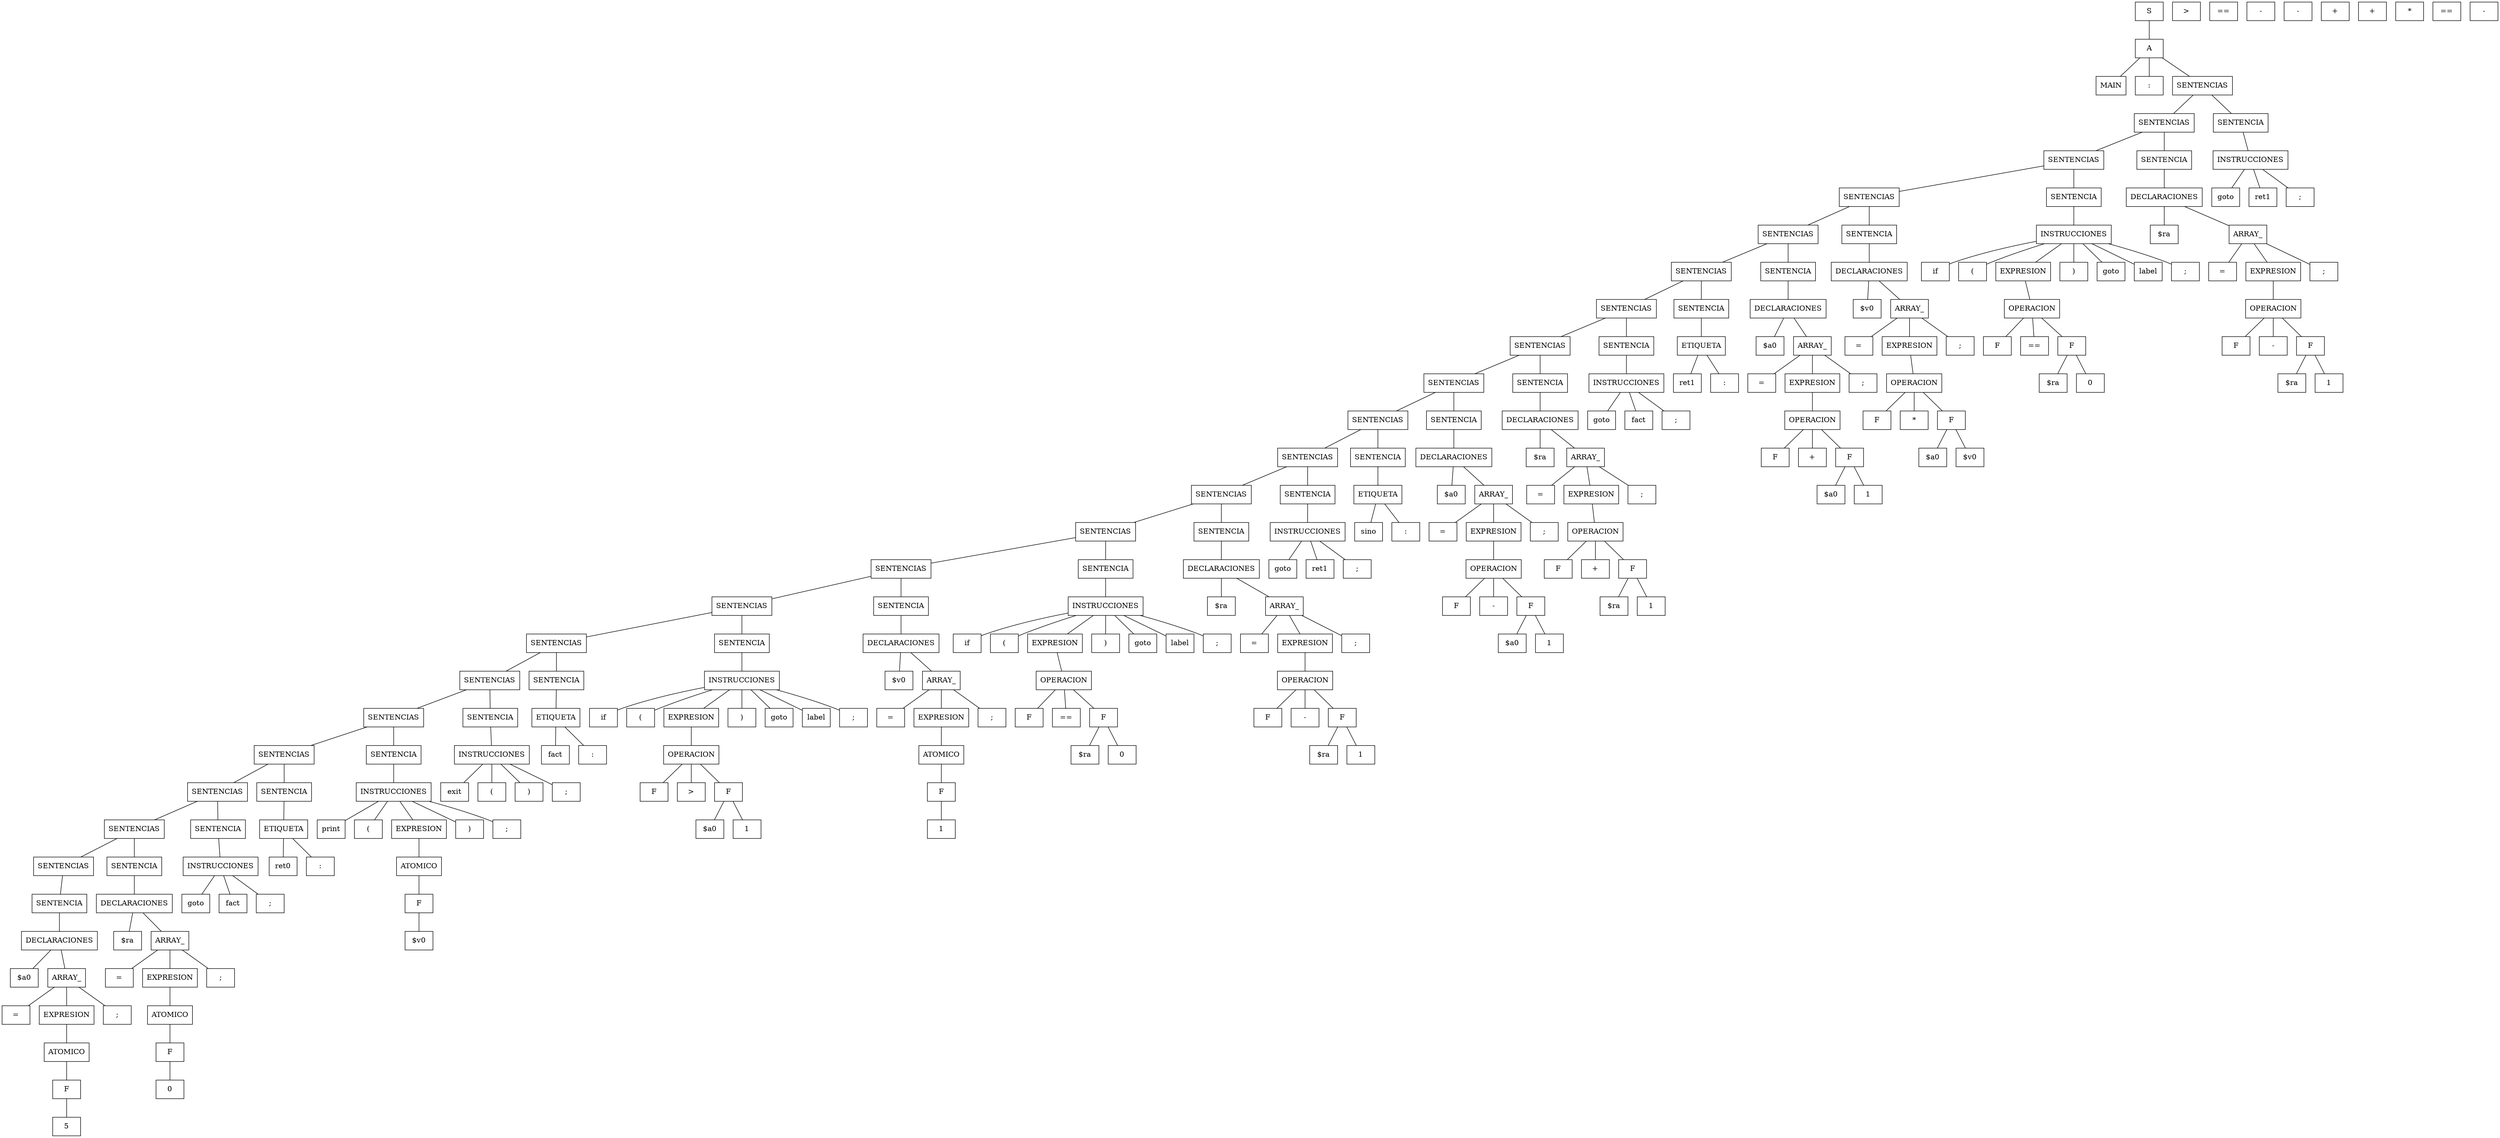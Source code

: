 graph ""{ node [shape=box];

n001;
n001 [label="5"] ;
n002;
n002 [label="F"] ;
n002 -- n001;
n003;
n003 [label="ATOMICO"] ;
n003 -- n002;
n004 [label="="] ;
n005 [label="EXPRESION"] ;
n005 -- n003;
n006 [label=";"] ;
n008 [label="$a0"] ;
n009 [label="ARRAY_"] ;
n009 -- n004;
n009 -- n005;
n009 -- n006;
n0011 [label="DECLARACIONES"] ;
n0011 -- n008;
n0011 -- n009;
n0013 [label="SENTENCIA"] ;
n0013 -- n0011;
n0014;
n0014 [label="0"] ;
n0015;
n0015 [label="F"] ;
n0015 -- n0014;
n0016;
n0016 [label="ATOMICO"] ;
n0016 -- n0015;
n0017 [label="="] ;
n0018 [label="EXPRESION"] ;
n0018 -- n0016;
n0019 [label=";"] ;
n0021 [label="$ra"] ;
n0022 [label="ARRAY_"] ;
n0022 -- n0017;
n0022 -- n0018;
n0022 -- n0019;
n0024 [label="DECLARACIONES"] ;
n0024 -- n0021;
n0024 -- n0022;
n0026 [label="SENTENCIAS"] ;
n0026 -- n0013;
n0027 [label="SENTENCIA"] ;
n0027 -- n0024;
n0029 [label="goto"] ;
n0030 [label="fact"] ;
n0031 [label=";"] ;
n0032 [label="INSTRUCCIONES"] ;
n0032 -- n0029;
n0032 -- n0030;
n0032 -- n0031;
n0034 [label="SENTENCIAS"] ;
n0034 -- n0026;
n0034 -- n0027;
n0035 [label="SENTENCIA"] ;
n0035 -- n0032;
n0037 [label="ret0"] ;
n0038 [label=":"] ;
n0039 [label="ETIQUETA"] ;
n0039 -- n0037;
n0039 -- n0038;
n0041 [label="SENTENCIAS"] ;
n0041 -- n0034;
n0041 -- n0035;
n0042 [label="SENTENCIA"] ;
n0042 -- n0039;
n0043;
n0043 [label="$v0"] ;
n0044;
n0044 [label="F"] ;
n0044 -- n0043;
n0045;
n0045 [label="ATOMICO"] ;
n0045 -- n0044;
n0046 [label="print"] ;
n0047 [label="("] ;
n0048 [label="EXPRESION"] ;
n0049 [label=")"] ;
n0050 [label=";"] ;
n0048 -- n0045;
n0051 [label="INSTRUCCIONES"] ;
n0051 -- n0046;
n0051 -- n0047;
n0051 -- n0048;
n0051 -- n0049;
n0051 -- n0050;
n0053 [label="SENTENCIAS"] ;
n0053 -- n0041;
n0053 -- n0042;
n0054 [label="SENTENCIA"] ;
n0054 -- n0051;
n0056 [label="exit"] ;
n0057 [label="("] ;
n0058 [label=")"] ;
n0059 [label=";"] ;
n0060 [label="INSTRUCCIONES"] ;
n0060 -- n0056;
n0060 -- n0057;
n0060 -- n0058;
n0060 -- n0059;
n0062 [label="SENTENCIAS"] ;
n0062 -- n0053;
n0062 -- n0054;
n0063 [label="SENTENCIA"] ;
n0063 -- n0060;
n0065 [label="fact"] ;
n0066 [label=":"] ;
n0067 [label="ETIQUETA"] ;
n0067 -- n0065;
n0067 -- n0066;
n0069 [label="SENTENCIAS"] ;
n0069 -- n0062;
n0069 -- n0063;
n0070 [label="SENTENCIA"] ;
n0070 -- n0067;
n0071;
n0071 [label="$a0"] ;
n0072;
n0072 [label=">"] ;
n0073;
n0073 [label="1"] ;
n0074 [label="F"] ;
n0075 [label=">"] ;
n0076 [label="F"] ;
n0076 -- n0071;
n0076 -- n0073;
n0077;
n0077 [label="OPERACION"] ;
n0077 -- n0074;
n0077 -- n0075;
n0077 -- n0076;
n0078 [label="if"] ;
n0079 [label="("] ;
n0080 [label="EXPRESION"] ;
n0081 [label=")"] ;
n0082 [label="goto"] ;
n0083 [label="label"] ;
n0084 [label=";"] ;
n0080 -- n0077;
n0085 [label="INSTRUCCIONES"] ;
n0085 -- n0078;
n0085 -- n0079;
n0085 -- n0080;
n0085 -- n0081;
n0085 -- n0082;
n0085 -- n0083;
n0085 -- n0084;
n0087 [label="SENTENCIAS"] ;
n0087 -- n0069;
n0087 -- n0070;
n0088 [label="SENTENCIA"] ;
n0088 -- n0085;
n0089;
n0089 [label="1"] ;
n0090;
n0090 [label="F"] ;
n0090 -- n0089;
n0091;
n0091 [label="ATOMICO"] ;
n0091 -- n0090;
n0092 [label="="] ;
n0093 [label="EXPRESION"] ;
n0093 -- n0091;
n0094 [label=";"] ;
n0096 [label="$v0"] ;
n0097 [label="ARRAY_"] ;
n0097 -- n0092;
n0097 -- n0093;
n0097 -- n0094;
n0099 [label="DECLARACIONES"] ;
n0099 -- n0096;
n0099 -- n0097;
n00101 [label="SENTENCIAS"] ;
n00101 -- n0087;
n00101 -- n0088;
n00102 [label="SENTENCIA"] ;
n00102 -- n0099;
n00103;
n00103 [label="$ra"] ;
n00104;
n00104 [label="=="] ;
n00105;
n00105 [label="0"] ;
n00106 [label="F"] ;
n00107 [label="=="] ;
n00108 [label="F"] ;
n00108 -- n00103;
n00108 -- n00105;
n00109;
n00109 [label="OPERACION"] ;
n00109 -- n00106;
n00109 -- n00107;
n00109 -- n00108;
n00110 [label="if"] ;
n00111 [label="("] ;
n00112 [label="EXPRESION"] ;
n00113 [label=")"] ;
n00114 [label="goto"] ;
n00115 [label="label"] ;
n00116 [label=";"] ;
n00112 -- n00109;
n00117 [label="INSTRUCCIONES"] ;
n00117 -- n00110;
n00117 -- n00111;
n00117 -- n00112;
n00117 -- n00113;
n00117 -- n00114;
n00117 -- n00115;
n00117 -- n00116;
n00119 [label="SENTENCIAS"] ;
n00119 -- n00101;
n00119 -- n00102;
n00120 [label="SENTENCIA"] ;
n00120 -- n00117;
n00121;
n00121 [label="$ra"] ;
n00122;
n00122 [label="-"] ;
n00123;
n00123 [label="1"] ;
n00124 [label="F"] ;
n00125 [label="-"] ;
n00126 [label="F"] ;
n00126 -- n00121;
n00126 -- n00123;
n00127;
n00127 [label="OPERACION"] ;
n00127 -- n00124;
n00127 -- n00125;
n00127 -- n00126;
n00128 [label="="] ;
n00129 [label="EXPRESION"] ;
n00129 -- n00127;
n00130 [label=";"] ;
n00132 [label="$ra"] ;
n00133 [label="ARRAY_"] ;
n00133 -- n00128;
n00133 -- n00129;
n00133 -- n00130;
n00135 [label="DECLARACIONES"] ;
n00135 -- n00132;
n00135 -- n00133;
n00137 [label="SENTENCIAS"] ;
n00137 -- n00119;
n00137 -- n00120;
n00138 [label="SENTENCIA"] ;
n00138 -- n00135;
n00140 [label="goto"] ;
n00141 [label="ret1"] ;
n00142 [label=";"] ;
n00143 [label="INSTRUCCIONES"] ;
n00143 -- n00140;
n00143 -- n00141;
n00143 -- n00142;
n00145 [label="SENTENCIAS"] ;
n00145 -- n00137;
n00145 -- n00138;
n00146 [label="SENTENCIA"] ;
n00146 -- n00143;
n00148 [label="sino"] ;
n00149 [label=":"] ;
n00150 [label="ETIQUETA"] ;
n00150 -- n00148;
n00150 -- n00149;
n00152 [label="SENTENCIAS"] ;
n00152 -- n00145;
n00152 -- n00146;
n00153 [label="SENTENCIA"] ;
n00153 -- n00150;
n00154;
n00154 [label="$a0"] ;
n00155;
n00155 [label="-"] ;
n00156;
n00156 [label="1"] ;
n00157 [label="F"] ;
n00158 [label="-"] ;
n00159 [label="F"] ;
n00159 -- n00154;
n00159 -- n00156;
n00160;
n00160 [label="OPERACION"] ;
n00160 -- n00157;
n00160 -- n00158;
n00160 -- n00159;
n00161 [label="="] ;
n00162 [label="EXPRESION"] ;
n00162 -- n00160;
n00163 [label=";"] ;
n00165 [label="$a0"] ;
n00166 [label="ARRAY_"] ;
n00166 -- n00161;
n00166 -- n00162;
n00166 -- n00163;
n00168 [label="DECLARACIONES"] ;
n00168 -- n00165;
n00168 -- n00166;
n00170 [label="SENTENCIAS"] ;
n00170 -- n00152;
n00170 -- n00153;
n00171 [label="SENTENCIA"] ;
n00171 -- n00168;
n00172;
n00172 [label="$ra"] ;
n00173;
n00173 [label="+"] ;
n00174;
n00174 [label="1"] ;
n00175 [label="F"] ;
n00176 [label="+"] ;
n00177 [label="F"] ;
n00177 -- n00172;
n00177 -- n00174;
n00178;
n00178 [label="OPERACION"] ;
n00178 -- n00175;
n00178 -- n00176;
n00178 -- n00177;
n00179 [label="="] ;
n00180 [label="EXPRESION"] ;
n00180 -- n00178;
n00181 [label=";"] ;
n00183 [label="$ra"] ;
n00184 [label="ARRAY_"] ;
n00184 -- n00179;
n00184 -- n00180;
n00184 -- n00181;
n00186 [label="DECLARACIONES"] ;
n00186 -- n00183;
n00186 -- n00184;
n00188 [label="SENTENCIAS"] ;
n00188 -- n00170;
n00188 -- n00171;
n00189 [label="SENTENCIA"] ;
n00189 -- n00186;
n00191 [label="goto"] ;
n00192 [label="fact"] ;
n00193 [label=";"] ;
n00194 [label="INSTRUCCIONES"] ;
n00194 -- n00191;
n00194 -- n00192;
n00194 -- n00193;
n00196 [label="SENTENCIAS"] ;
n00196 -- n00188;
n00196 -- n00189;
n00197 [label="SENTENCIA"] ;
n00197 -- n00194;
n00199 [label="ret1"] ;
n00200 [label=":"] ;
n00201 [label="ETIQUETA"] ;
n00201 -- n00199;
n00201 -- n00200;
n00203 [label="SENTENCIAS"] ;
n00203 -- n00196;
n00203 -- n00197;
n00204 [label="SENTENCIA"] ;
n00204 -- n00201;
n00205;
n00205 [label="$a0"] ;
n00206;
n00206 [label="+"] ;
n00207;
n00207 [label="1"] ;
n00208 [label="F"] ;
n00209 [label="+"] ;
n00210 [label="F"] ;
n00210 -- n00205;
n00210 -- n00207;
n00211;
n00211 [label="OPERACION"] ;
n00211 -- n00208;
n00211 -- n00209;
n00211 -- n00210;
n00212 [label="="] ;
n00213 [label="EXPRESION"] ;
n00213 -- n00211;
n00214 [label=";"] ;
n00216 [label="$a0"] ;
n00217 [label="ARRAY_"] ;
n00217 -- n00212;
n00217 -- n00213;
n00217 -- n00214;
n00219 [label="DECLARACIONES"] ;
n00219 -- n00216;
n00219 -- n00217;
n00221 [label="SENTENCIAS"] ;
n00221 -- n00203;
n00221 -- n00204;
n00222 [label="SENTENCIA"] ;
n00222 -- n00219;
n00223;
n00223 [label="$a0"] ;
n00224;
n00224 [label="*"] ;
n00225;
n00225 [label="$v0"] ;
n00226 [label="F"] ;
n00227 [label="*"] ;
n00228 [label="F"] ;
n00228 -- n00223;
n00228 -- n00225;
n00229;
n00229 [label="OPERACION"] ;
n00229 -- n00226;
n00229 -- n00227;
n00229 -- n00228;
n00230 [label="="] ;
n00231 [label="EXPRESION"] ;
n00231 -- n00229;
n00232 [label=";"] ;
n00234 [label="$v0"] ;
n00235 [label="ARRAY_"] ;
n00235 -- n00230;
n00235 -- n00231;
n00235 -- n00232;
n00237 [label="DECLARACIONES"] ;
n00237 -- n00234;
n00237 -- n00235;
n00239 [label="SENTENCIAS"] ;
n00239 -- n00221;
n00239 -- n00222;
n00240 [label="SENTENCIA"] ;
n00240 -- n00237;
n00241;
n00241 [label="$ra"] ;
n00242;
n00242 [label="=="] ;
n00243;
n00243 [label="0"] ;
n00244 [label="F"] ;
n00245 [label="=="] ;
n00246 [label="F"] ;
n00246 -- n00241;
n00246 -- n00243;
n00247;
n00247 [label="OPERACION"] ;
n00247 -- n00244;
n00247 -- n00245;
n00247 -- n00246;
n00248 [label="if"] ;
n00249 [label="("] ;
n00250 [label="EXPRESION"] ;
n00251 [label=")"] ;
n00252 [label="goto"] ;
n00253 [label="label"] ;
n00254 [label=";"] ;
n00250 -- n00247;
n00255 [label="INSTRUCCIONES"] ;
n00255 -- n00248;
n00255 -- n00249;
n00255 -- n00250;
n00255 -- n00251;
n00255 -- n00252;
n00255 -- n00253;
n00255 -- n00254;
n00257 [label="SENTENCIAS"] ;
n00257 -- n00239;
n00257 -- n00240;
n00258 [label="SENTENCIA"] ;
n00258 -- n00255;
n00259;
n00259 [label="$ra"] ;
n00260;
n00260 [label="-"] ;
n00261;
n00261 [label="1"] ;
n00262 [label="F"] ;
n00263 [label="-"] ;
n00264 [label="F"] ;
n00264 -- n00259;
n00264 -- n00261;
n00265;
n00265 [label="OPERACION"] ;
n00265 -- n00262;
n00265 -- n00263;
n00265 -- n00264;
n00266 [label="="] ;
n00267 [label="EXPRESION"] ;
n00267 -- n00265;
n00268 [label=";"] ;
n00270 [label="$ra"] ;
n00271 [label="ARRAY_"] ;
n00271 -- n00266;
n00271 -- n00267;
n00271 -- n00268;
n00273 [label="DECLARACIONES"] ;
n00273 -- n00270;
n00273 -- n00271;
n00275 [label="SENTENCIAS"] ;
n00275 -- n00257;
n00275 -- n00258;
n00276 [label="SENTENCIA"] ;
n00276 -- n00273;
n00278 [label="goto"] ;
n00279 [label="ret1"] ;
n00280 [label=";"] ;
n00281 [label="INSTRUCCIONES"] ;
n00281 -- n00278;
n00281 -- n00279;
n00281 -- n00280;
n00283 [label="SENTENCIAS"] ;
n00283 -- n00275;
n00283 -- n00276;
n00284 [label="SENTENCIA"] ;
n00284 -- n00281;
n00286 [label="MAIN"] ;
n00287 [label=":"] ;
n00288 [label="SENTENCIAS"] ;
n00288 -- n00283;
n00288 -- n00284;
n00289 [label="A"] ;
n00289 -- n00286;
n00289 -- n00287;
n00289 -- n00288;
n00290 [label="S"] ;
n00290 -- n00289;
}